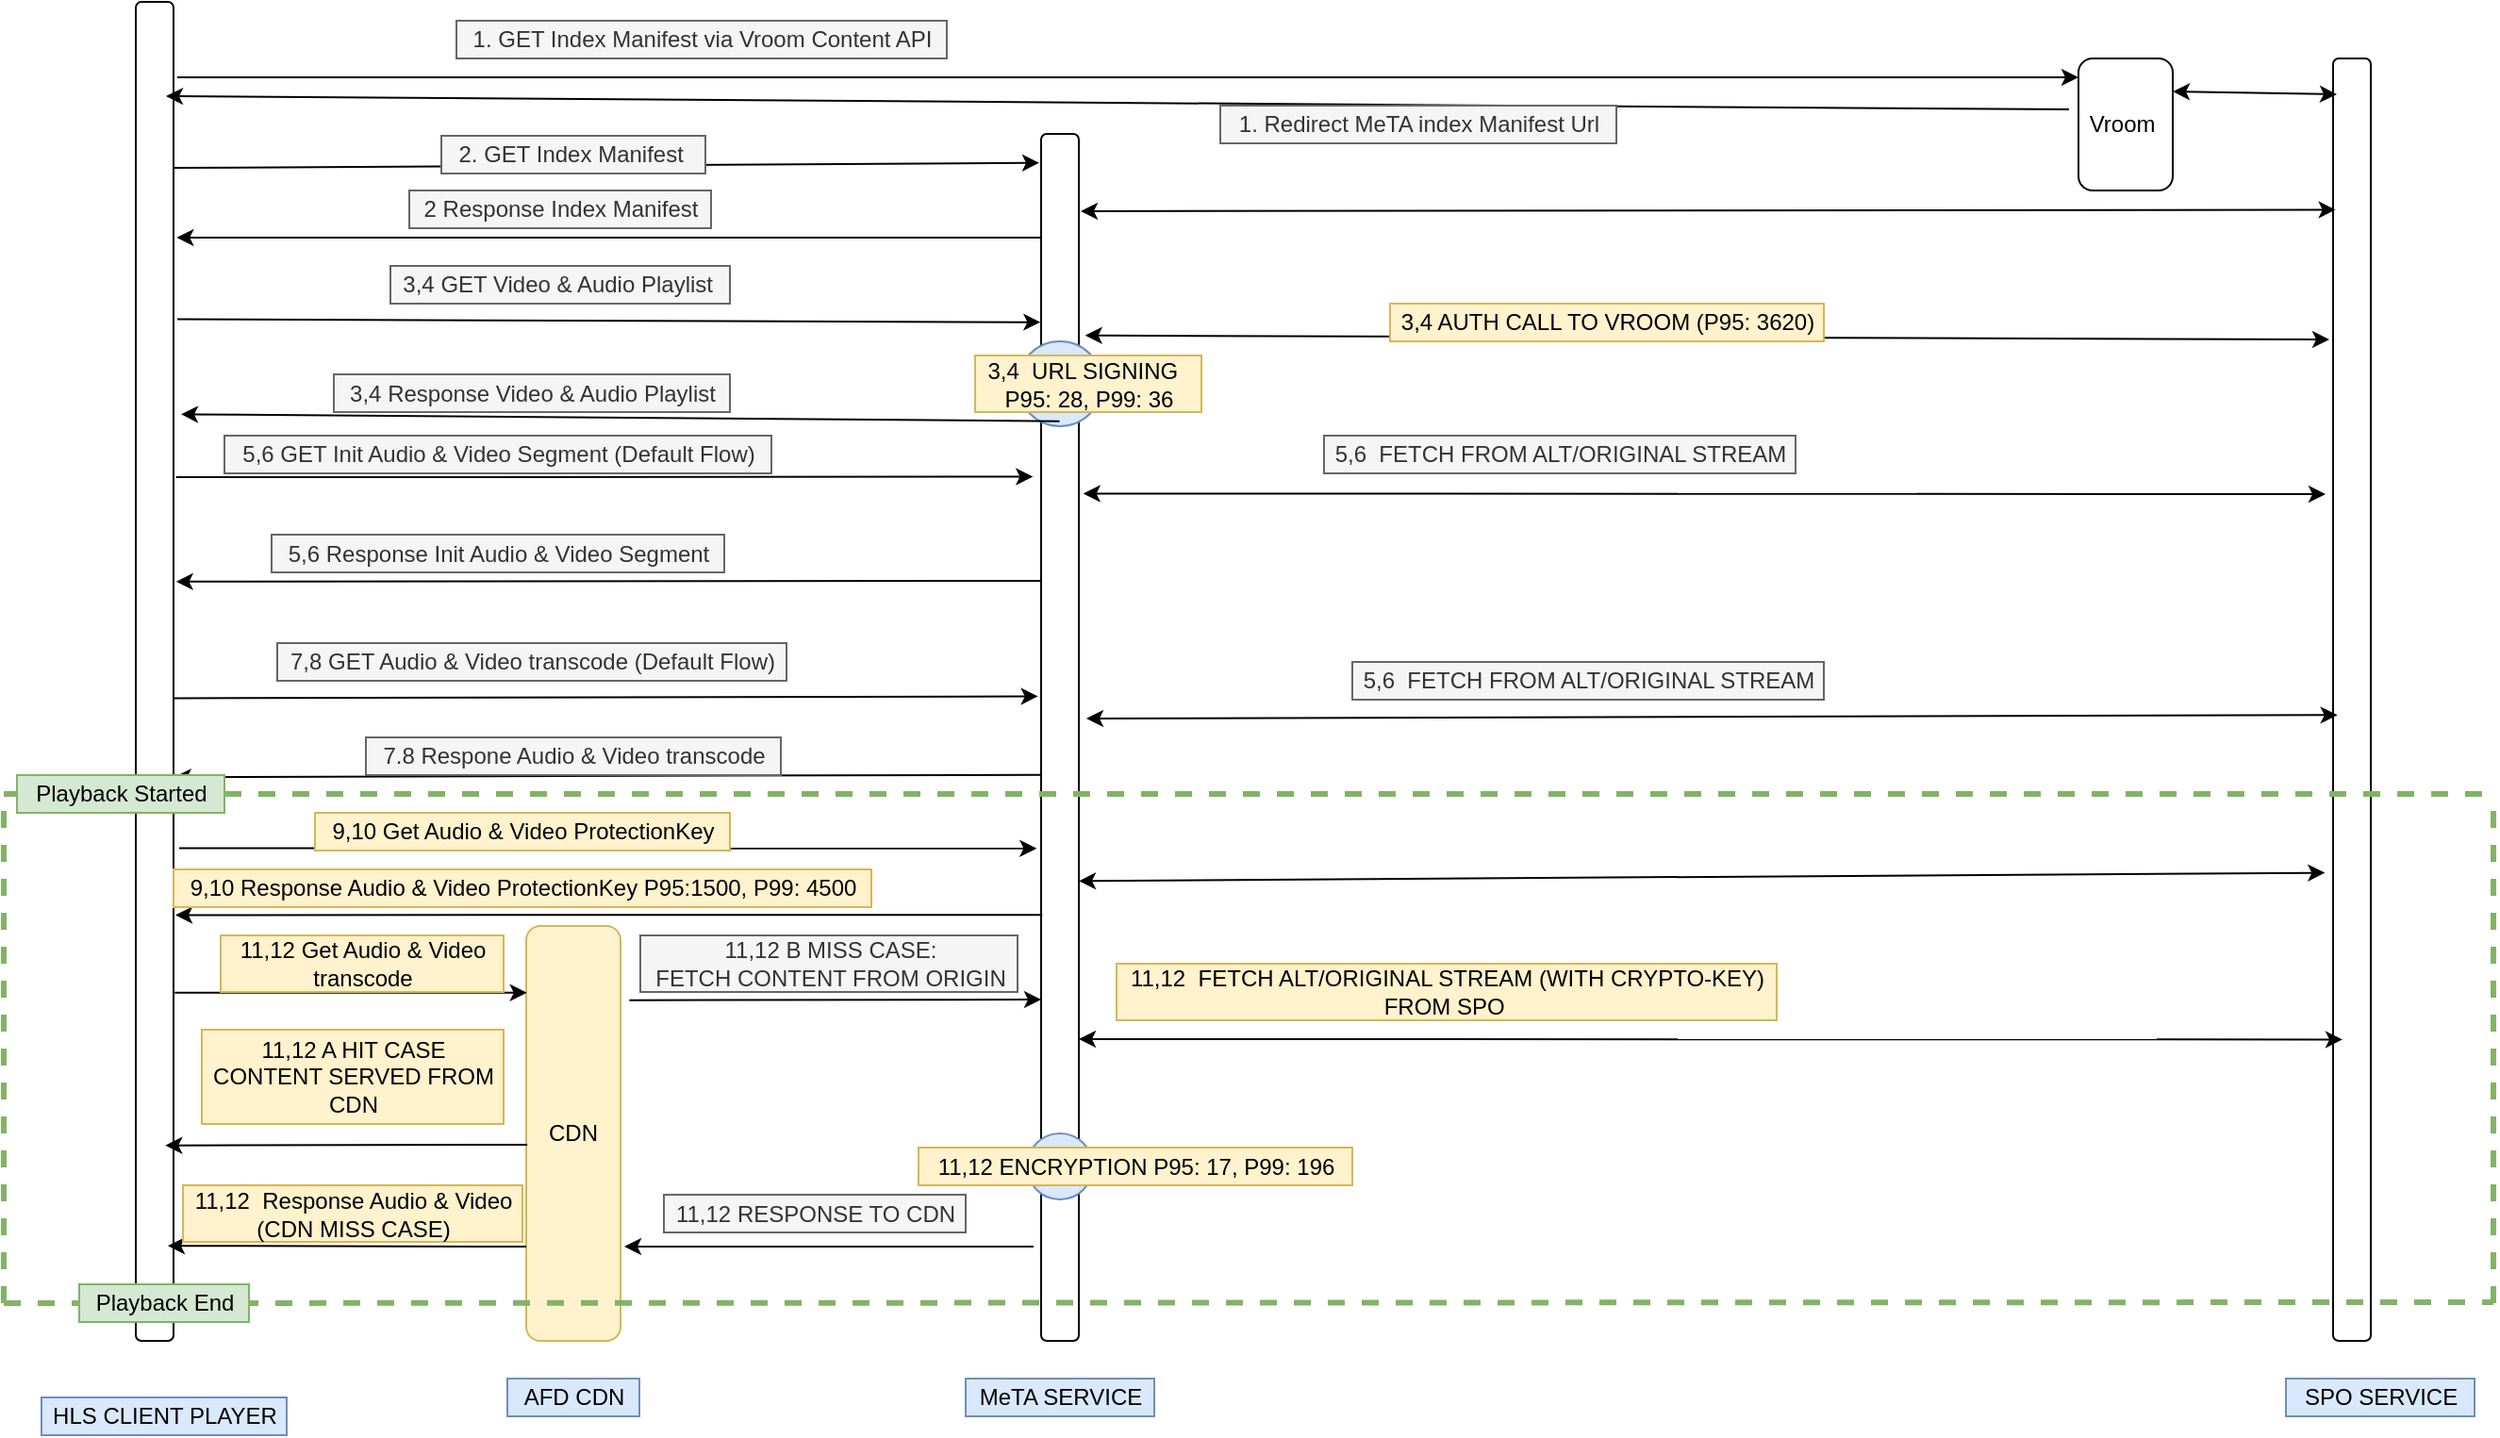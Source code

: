 <mxfile version="14.4.3" type="github"><diagram id="vMYTdDhBlaslFHV7eie7" name="Page-1"><mxGraphModel dx="782" dy="1479" grid="1" gridSize="10" guides="1" tooltips="1" connect="1" arrows="1" fold="1" page="1" pageScale="1" pageWidth="850" pageHeight="1100" math="0" shadow="0"><root><mxCell id="0"/><mxCell id="1" parent="0"/><mxCell id="3xbs1KLySd6zEUoxScLz-1" value="" style="rounded=1;whiteSpace=wrap;html=1;" parent="1" vertex="1"><mxGeometry x="100" y="-350" width="20" height="710" as="geometry"/></mxCell><mxCell id="3xbs1KLySd6zEUoxScLz-2" value="&lt;span style=&quot;color: rgba(0 , 0 , 0 , 0) ; font-family: monospace ; font-size: 0px&quot;&gt;%3CmxGraphModel%3E%3Croot%3E%3CmxCell%20id%3D%220%22%2F%3E%3CmxCell%20id%3D%221%22%20parent%3D%220%22%2F%3E%3CmxCell%20id%3D%222%22%20value%3D%223.4%20ENCRYPTION%20(DEFAULT%20MODE)%20P95%3A%2017%2C%20P99%3A%20196%22%20style%3D%22text%3Bhtml%3D1%3Balign%3Dcenter%3BverticalAlign%3Dmiddle%3Bresizable%3D0%3Bpoints%3D%5B%5D%3Bautosize%3D1%3BstrokeColor%3D%2382b366%3BfillColor%3D%23FF6666%3B%22%20vertex%3D%221%22%20parent%3D%221%22%3E%3CmxGeometry%20x%3D%22540%22%20y%3D%2290%22%20width%3D%22320%22%20height%3D%2220%22%20as%3D%22geometry%22%2F%3E%3C%2FmxCell%3E%3C%2Froot%3E%3C%2FmxGraphModel%3E&lt;/span&gt;" style="rounded=1;whiteSpace=wrap;html=1;" parent="1" vertex="1"><mxGeometry x="580" y="-280" width="20" height="640" as="geometry"/></mxCell><mxCell id="3xbs1KLySd6zEUoxScLz-3" value="" style="rounded=1;whiteSpace=wrap;html=1;" parent="1" vertex="1"><mxGeometry x="1265" y="-320" width="20" height="680" as="geometry"/></mxCell><mxCell id="3xbs1KLySd6zEUoxScLz-11" value="" style="endArrow=classic;html=1;entryX=-0.05;entryY=0.024;entryDx=0;entryDy=0;exitX=1;exitY=0.124;exitDx=0;exitDy=0;exitPerimeter=0;entryPerimeter=0;" parent="1" target="3xbs1KLySd6zEUoxScLz-2" edge="1" source="3xbs1KLySd6zEUoxScLz-1"><mxGeometry width="50" height="50" relative="1" as="geometry"><mxPoint x="130" y="-262" as="sourcePoint"/><mxPoint x="490" y="-262.5" as="targetPoint"/></mxGeometry></mxCell><mxCell id="3xbs1KLySd6zEUoxScLz-12" value="2. GET Index Manifest&amp;nbsp;" style="text;html=1;align=center;verticalAlign=middle;resizable=0;points=[];autosize=1;fillColor=#f5f5f5;strokeColor=#666666;fontColor=#333333;" parent="1" vertex="1"><mxGeometry x="262" y="-279" width="140" height="20" as="geometry"/></mxCell><mxCell id="3xbs1KLySd6zEUoxScLz-13" value="" style="endArrow=classic;startArrow=classic;html=1;exitX=1.05;exitY=0.064;exitDx=0;exitDy=0;exitPerimeter=0;entryX=0.067;entryY=0.118;entryDx=0;entryDy=0;entryPerimeter=0;" parent="1" source="3xbs1KLySd6zEUoxScLz-2" target="3xbs1KLySd6zEUoxScLz-3" edge="1"><mxGeometry width="50" height="50" relative="1" as="geometry"><mxPoint x="630" y="-240" as="sourcePoint"/><mxPoint x="1250" y="-240" as="targetPoint"/><Array as="points"/></mxGeometry></mxCell><mxCell id="3xbs1KLySd6zEUoxScLz-14" value="" style="endArrow=classic;html=1;entryX=1.083;entryY=0.176;entryDx=0;entryDy=0;entryPerimeter=0;" parent="1" target="3xbs1KLySd6zEUoxScLz-1" edge="1"><mxGeometry width="50" height="50" relative="1" as="geometry"><mxPoint x="580" y="-225" as="sourcePoint"/><mxPoint x="150" y="-228" as="targetPoint"/></mxGeometry></mxCell><mxCell id="3xbs1KLySd6zEUoxScLz-15" value="2 Response Index Manifest" style="text;html=1;align=center;verticalAlign=middle;resizable=0;points=[];autosize=1;fillColor=#f5f5f5;strokeColor=#666666;fontColor=#333333;" parent="1" vertex="1"><mxGeometry x="245" y="-250" width="160" height="20" as="geometry"/></mxCell><mxCell id="3xbs1KLySd6zEUoxScLz-16" value="" style="endArrow=classic;html=1;exitX=1.1;exitY=0.237;exitDx=0;exitDy=0;exitPerimeter=0;entryX=-0.017;entryY=0.156;entryDx=0;entryDy=0;entryPerimeter=0;" parent="1" source="3xbs1KLySd6zEUoxScLz-1" edge="1" target="3xbs1KLySd6zEUoxScLz-2"><mxGeometry width="50" height="50" relative="1" as="geometry"><mxPoint x="140" y="-182" as="sourcePoint"/><mxPoint x="560" y="-182" as="targetPoint"/></mxGeometry></mxCell><mxCell id="3xbs1KLySd6zEUoxScLz-18" value="3,4 GET Video &amp;amp; Audio Playlist&amp;nbsp;" style="text;html=1;align=center;verticalAlign=middle;resizable=0;points=[];autosize=1;fillColor=#f5f5f5;strokeColor=#666666;fontColor=#333333;" parent="1" vertex="1"><mxGeometry x="235" y="-210" width="180" height="20" as="geometry"/></mxCell><mxCell id="3xbs1KLySd6zEUoxScLz-19" value="" style="endArrow=classic;startArrow=classic;html=1;exitX=1.167;exitY=0.167;exitDx=0;exitDy=0;exitPerimeter=0;" parent="1" source="3xbs1KLySd6zEUoxScLz-2" edge="1"><mxGeometry width="50" height="50" relative="1" as="geometry"><mxPoint x="620" y="-171" as="sourcePoint"/><mxPoint x="1263" y="-171" as="targetPoint"/></mxGeometry></mxCell><mxCell id="3xbs1KLySd6zEUoxScLz-20" value="3,4 AUTH CALL TO VROOM (P95: 3620)" style="text;html=1;align=center;verticalAlign=middle;resizable=0;points=[];autosize=1;strokeColor=#d6b656;fillColor=#fff2cc;" parent="1" vertex="1"><mxGeometry x="765" y="-190" width="230" height="20" as="geometry"/></mxCell><mxCell id="3xbs1KLySd6zEUoxScLz-27" value="" style="ellipse;whiteSpace=wrap;html=1;aspect=fixed;fillColor=#dae8fc;strokeColor=#6c8ebf;" parent="1" vertex="1"><mxGeometry x="567.5" y="-170" width="45" height="45" as="geometry"/></mxCell><mxCell id="3xbs1KLySd6zEUoxScLz-28" value="3,4&amp;nbsp; URL SIGNING&amp;nbsp;&amp;nbsp;&lt;br&gt;P95: 28, P99: 36" style="text;html=1;align=center;verticalAlign=middle;resizable=0;points=[];autosize=1;strokeColor=#d6b656;fillColor=#fff2cc;" parent="1" vertex="1"><mxGeometry x="545" y="-162.5" width="120" height="30" as="geometry"/></mxCell><mxCell id="3xbs1KLySd6zEUoxScLz-30" value="3,4 Response Video &amp;amp; Audio Playlist&lt;br&gt;" style="text;html=1;align=center;verticalAlign=middle;resizable=0;points=[];autosize=1;fillColor=#f5f5f5;strokeColor=#666666;fontColor=#333333;" parent="1" vertex="1"><mxGeometry x="205" y="-152.5" width="210" height="20" as="geometry"/></mxCell><mxCell id="3xbs1KLySd6zEUoxScLz-67" value="" style="endArrow=classic;html=1;exitX=-0.1;exitY=0.386;exitDx=0;exitDy=0;exitPerimeter=0;" parent="1" source="BYCbOS0FEEhGUaiiPkb2-87" edge="1"><mxGeometry width="50" height="50" relative="1" as="geometry"><mxPoint x="582" y="-227" as="sourcePoint"/><mxPoint x="116" y="-300" as="targetPoint"/></mxGeometry></mxCell><mxCell id="3xbs1KLySd6zEUoxScLz-75" value="" style="endArrow=classic;html=1;exitX=1.067;exitY=0.355;exitDx=0;exitDy=0;exitPerimeter=0;entryX=-0.217;entryY=0.284;entryDx=0;entryDy=0;entryPerimeter=0;" parent="1" source="3xbs1KLySd6zEUoxScLz-1" target="3xbs1KLySd6zEUoxScLz-2" edge="1"><mxGeometry width="50" height="50" relative="1" as="geometry"><mxPoint x="140" y="-99" as="sourcePoint"/><mxPoint x="560" y="-99" as="targetPoint"/><Array as="points"/></mxGeometry></mxCell><mxCell id="3xbs1KLySd6zEUoxScLz-82" value="" style="endArrow=classic;startArrow=classic;html=1;exitX=1.117;exitY=0.298;exitDx=0;exitDy=0;exitPerimeter=0;" parent="1" source="3xbs1KLySd6zEUoxScLz-2" edge="1"><mxGeometry width="50" height="50" relative="1" as="geometry"><mxPoint x="620" y="-89" as="sourcePoint"/><mxPoint x="1261" y="-89" as="targetPoint"/><Array as="points"/></mxGeometry></mxCell><mxCell id="BYCbOS0FEEhGUaiiPkb2-1" value="5,6 GET Init Audio &amp;amp; Video Segment (Default Flow)" style="text;html=1;align=center;verticalAlign=middle;resizable=0;points=[];autosize=1;fillColor=#f5f5f5;strokeColor=#666666;fontColor=#333333;" vertex="1" parent="1"><mxGeometry x="147" y="-120" width="290" height="20" as="geometry"/></mxCell><mxCell id="BYCbOS0FEEhGUaiiPkb2-10" value="" style="endArrow=classic;html=1;entryX=1.067;entryY=0.433;entryDx=0;entryDy=0;entryPerimeter=0;" edge="1" parent="1" target="3xbs1KLySd6zEUoxScLz-1"><mxGeometry width="50" height="50" relative="1" as="geometry"><mxPoint x="580" y="-43" as="sourcePoint"/><mxPoint x="150" y="-42" as="targetPoint"/></mxGeometry></mxCell><mxCell id="BYCbOS0FEEhGUaiiPkb2-11" value="5,6 Response Init Audio &amp;amp; Video Segment" style="text;html=1;align=center;verticalAlign=middle;resizable=0;points=[];autosize=1;fillColor=#f5f5f5;strokeColor=#666666;fontColor=#333333;" vertex="1" parent="1"><mxGeometry x="172" y="-67.5" width="240" height="20" as="geometry"/></mxCell><mxCell id="BYCbOS0FEEhGUaiiPkb2-14" value="" style="endArrow=classic;html=1;exitX=1;exitY=0.52;exitDx=0;exitDy=0;exitPerimeter=0;entryX=-0.083;entryY=0.466;entryDx=0;entryDy=0;entryPerimeter=0;" edge="1" parent="1" source="3xbs1KLySd6zEUoxScLz-1" target="3xbs1KLySd6zEUoxScLz-2"><mxGeometry width="50" height="50" relative="1" as="geometry"><mxPoint x="140" y="18" as="sourcePoint"/><mxPoint x="560" y="18" as="targetPoint"/></mxGeometry></mxCell><mxCell id="BYCbOS0FEEhGUaiiPkb2-15" value="7,8 GET Audio &amp;amp; Video transcode (Default Flow)" style="text;html=1;align=center;verticalAlign=middle;resizable=0;points=[];autosize=1;fillColor=#f5f5f5;strokeColor=#666666;fontColor=#333333;" vertex="1" parent="1"><mxGeometry x="175" y="-10" width="270" height="20" as="geometry"/></mxCell><mxCell id="BYCbOS0FEEhGUaiiPkb2-16" value="" style="endArrow=classic;startArrow=classic;html=1;entryX=0.117;entryY=0.512;entryDx=0;entryDy=0;entryPerimeter=0;" edge="1" parent="1" target="3xbs1KLySd6zEUoxScLz-3"><mxGeometry width="50" height="50" relative="1" as="geometry"><mxPoint x="604" y="30" as="sourcePoint"/><mxPoint x="1250" y="30" as="targetPoint"/></mxGeometry></mxCell><mxCell id="BYCbOS0FEEhGUaiiPkb2-17" value="" style="endArrow=classic;html=1;entryX=1.017;entryY=0.579;entryDx=0;entryDy=0;entryPerimeter=0;exitX=0.017;exitY=0.531;exitDx=0;exitDy=0;exitPerimeter=0;" edge="1" parent="1" source="3xbs1KLySd6zEUoxScLz-2" target="3xbs1KLySd6zEUoxScLz-1"><mxGeometry width="50" height="50" relative="1" as="geometry"><mxPoint x="570" y="61" as="sourcePoint"/><mxPoint x="150" y="62" as="targetPoint"/></mxGeometry></mxCell><mxCell id="BYCbOS0FEEhGUaiiPkb2-18" value="7.8 Respone Audio &amp;amp; Video transcode" style="text;html=1;align=center;verticalAlign=middle;resizable=0;points=[];autosize=1;fillColor=#f5f5f5;strokeColor=#666666;fontColor=#333333;" vertex="1" parent="1"><mxGeometry x="222" y="40" width="220" height="20" as="geometry"/></mxCell><mxCell id="BYCbOS0FEEhGUaiiPkb2-43" value="" style="endArrow=classic;html=1;exitX=1.15;exitY=0.632;exitDx=0;exitDy=0;exitPerimeter=0;entryX=-0.117;entryY=0.592;entryDx=0;entryDy=0;entryPerimeter=0;" edge="1" parent="1" source="3xbs1KLySd6zEUoxScLz-1" target="3xbs1KLySd6zEUoxScLz-2"><mxGeometry width="50" height="50" relative="1" as="geometry"><mxPoint x="140" y="100" as="sourcePoint"/><mxPoint x="560" y="100" as="targetPoint"/></mxGeometry></mxCell><mxCell id="BYCbOS0FEEhGUaiiPkb2-45" value="9,10 Get Audio &amp;amp; Video ProtectionKey" style="text;html=1;align=center;verticalAlign=middle;resizable=0;points=[];autosize=1;fillColor=#fff2cc;strokeColor=#d6b656;" vertex="1" parent="1"><mxGeometry x="195" y="80" width="220" height="20" as="geometry"/></mxCell><mxCell id="BYCbOS0FEEhGUaiiPkb2-47" value="" style="endArrow=classic;startArrow=classic;html=1;exitX=-0.217;exitY=0.635;exitDx=0;exitDy=0;exitPerimeter=0;entryX=1;entryY=0.619;entryDx=0;entryDy=0;entryPerimeter=0;" edge="1" parent="1" source="3xbs1KLySd6zEUoxScLz-3" target="3xbs1KLySd6zEUoxScLz-2"><mxGeometry width="50" height="50" relative="1" as="geometry"><mxPoint x="1250" y="113" as="sourcePoint"/><mxPoint x="620" y="113" as="targetPoint"/></mxGeometry></mxCell><mxCell id="BYCbOS0FEEhGUaiiPkb2-48" value="" style="endArrow=classic;html=1;entryX=1.05;entryY=0.682;entryDx=0;entryDy=0;entryPerimeter=0;exitX=0.033;exitY=0.647;exitDx=0;exitDy=0;exitPerimeter=0;" edge="1" parent="1" source="3xbs1KLySd6zEUoxScLz-2" target="3xbs1KLySd6zEUoxScLz-1"><mxGeometry width="50" height="50" relative="1" as="geometry"><mxPoint x="570" y="134" as="sourcePoint"/><mxPoint x="140" y="134" as="targetPoint"/></mxGeometry></mxCell><mxCell id="BYCbOS0FEEhGUaiiPkb2-49" value="9,10 Response Audio &amp;amp; Video ProtectionKey P95:1500, P99: 4500" style="text;html=1;align=center;verticalAlign=middle;resizable=0;points=[];autosize=1;fillColor=#fff2cc;strokeColor=#d6b656;" vertex="1" parent="1"><mxGeometry x="120" y="110" width="370" height="20" as="geometry"/></mxCell><mxCell id="BYCbOS0FEEhGUaiiPkb2-51" value="CDN" style="rounded=1;whiteSpace=wrap;html=1;fillColor=#fff2cc;strokeColor=#d6b656;" vertex="1" parent="1"><mxGeometry x="307" y="140" width="50" height="220" as="geometry"/></mxCell><mxCell id="BYCbOS0FEEhGUaiiPkb2-55" value="" style="endArrow=classic;html=1;exitX=0.373;exitY=1.161;exitDx=0;exitDy=0;exitPerimeter=0;entryX=1.2;entryY=0.308;entryDx=0;entryDy=0;entryPerimeter=0;" edge="1" parent="1" source="3xbs1KLySd6zEUoxScLz-28" target="3xbs1KLySd6zEUoxScLz-1"><mxGeometry width="50" height="50" relative="1" as="geometry"><mxPoint x="260" y="-140" as="sourcePoint"/><mxPoint x="310" y="-190" as="targetPoint"/></mxGeometry></mxCell><mxCell id="BYCbOS0FEEhGUaiiPkb2-58" value="" style="endArrow=classic;html=1;exitX=1.033;exitY=0.74;exitDx=0;exitDy=0;exitPerimeter=0;entryX=0.007;entryY=0.161;entryDx=0;entryDy=0;entryPerimeter=0;" edge="1" parent="1" source="3xbs1KLySd6zEUoxScLz-1" target="BYCbOS0FEEhGUaiiPkb2-51"><mxGeometry width="50" height="50" relative="1" as="geometry"><mxPoint x="280" y="200" as="sourcePoint"/><mxPoint x="330" y="150" as="targetPoint"/></mxGeometry></mxCell><mxCell id="BYCbOS0FEEhGUaiiPkb2-59" value="11,12 Get Audio &amp;amp; Video &lt;br&gt;transcode" style="text;html=1;align=center;verticalAlign=middle;resizable=0;points=[];autosize=1;fillColor=#fff2cc;strokeColor=#d6b656;" vertex="1" parent="1"><mxGeometry x="145" y="145" width="150" height="30" as="geometry"/></mxCell><mxCell id="BYCbOS0FEEhGUaiiPkb2-61" value="" style="endArrow=classic;html=1;exitX=1.093;exitY=0.179;exitDx=0;exitDy=0;exitPerimeter=0;" edge="1" parent="1" source="BYCbOS0FEEhGUaiiPkb2-51"><mxGeometry width="50" height="50" relative="1" as="geometry"><mxPoint x="340" y="200" as="sourcePoint"/><mxPoint x="580" y="179" as="targetPoint"/></mxGeometry></mxCell><mxCell id="BYCbOS0FEEhGUaiiPkb2-62" value="11,12 B MISS CASE: &lt;br&gt;FETCH CONTENT FROM ORIGIN" style="text;html=1;align=center;verticalAlign=middle;resizable=0;points=[];autosize=1;fillColor=#f5f5f5;strokeColor=#666666;fontColor=#333333;" vertex="1" parent="1"><mxGeometry x="367.5" y="145" width="200" height="30" as="geometry"/></mxCell><mxCell id="BYCbOS0FEEhGUaiiPkb2-63" value="11,12&amp;nbsp; FETCH ALT/ORIGINAL STREAM (WITH CRYPTO-KEY)&lt;br&gt;FROM SPO&amp;nbsp;" style="text;html=1;align=center;verticalAlign=middle;resizable=0;points=[];autosize=1;strokeColor=#d6b656;fillColor=#fff2cc;" vertex="1" parent="1"><mxGeometry x="620" y="160" width="350" height="30" as="geometry"/></mxCell><mxCell id="BYCbOS0FEEhGUaiiPkb2-65" value="" style="endArrow=classic;startArrow=classic;html=1;exitX=1;exitY=0.75;exitDx=0;exitDy=0;entryX=0.25;entryY=0.765;entryDx=0;entryDy=0;entryPerimeter=0;" edge="1" parent="1" source="3xbs1KLySd6zEUoxScLz-2" target="3xbs1KLySd6zEUoxScLz-3"><mxGeometry width="50" height="50" relative="1" as="geometry"><mxPoint x="870" y="80" as="sourcePoint"/><mxPoint x="920" y="30" as="targetPoint"/></mxGeometry></mxCell><mxCell id="BYCbOS0FEEhGUaiiPkb2-66" value="11,12 A HIT CASE&lt;br&gt;CONTENT SERVED FROM&lt;br&gt;&amp;nbsp;CDN&amp;nbsp;" style="text;html=1;align=center;verticalAlign=middle;resizable=0;points=[];autosize=1;fillColor=#fff2cc;strokeColor=#d6b656;" vertex="1" parent="1"><mxGeometry x="135" y="195" width="160" height="50" as="geometry"/></mxCell><mxCell id="BYCbOS0FEEhGUaiiPkb2-68" value="" style="endArrow=classic;html=1;entryX=0.783;entryY=0.854;entryDx=0;entryDy=0;entryPerimeter=0;" edge="1" parent="1" target="3xbs1KLySd6zEUoxScLz-1"><mxGeometry width="50" height="50" relative="1" as="geometry"><mxPoint x="302" y="256" as="sourcePoint"/><mxPoint x="390" y="280" as="targetPoint"/><Array as="points"><mxPoint x="310" y="256"/></Array></mxGeometry></mxCell><mxCell id="BYCbOS0FEEhGUaiiPkb2-69" value="" style="ellipse;whiteSpace=wrap;html=1;aspect=fixed;fillColor=#dae8fc;strokeColor=#6c8ebf;" vertex="1" parent="1"><mxGeometry x="572.5" y="250" width="35" height="35" as="geometry"/></mxCell><mxCell id="BYCbOS0FEEhGUaiiPkb2-70" value="11,12 ENCRYPTION P95: 17, P99: 196" style="text;html=1;align=center;verticalAlign=middle;resizable=0;points=[];autosize=1;strokeColor=#d6b656;fillColor=#fff2cc;" vertex="1" parent="1"><mxGeometry x="515" y="257.5" width="230" height="20" as="geometry"/></mxCell><mxCell id="BYCbOS0FEEhGUaiiPkb2-71" value="" style="endArrow=classic;html=1;entryX=0.85;entryY=0.929;entryDx=0;entryDy=0;entryPerimeter=0;" edge="1" parent="1" target="3xbs1KLySd6zEUoxScLz-1"><mxGeometry width="50" height="50" relative="1" as="geometry"><mxPoint x="307" y="310" as="sourcePoint"/><mxPoint x="430" y="190" as="targetPoint"/></mxGeometry></mxCell><mxCell id="BYCbOS0FEEhGUaiiPkb2-72" value="11,12&amp;nbsp; Response Audio &amp;amp; Video&lt;br&gt;(CDN MISS CASE)" style="text;html=1;align=center;verticalAlign=middle;resizable=0;points=[];autosize=1;fillColor=#fff2cc;strokeColor=#d6b656;" vertex="1" parent="1"><mxGeometry x="125" y="277.5" width="180" height="30" as="geometry"/></mxCell><mxCell id="BYCbOS0FEEhGUaiiPkb2-73" value="" style="endArrow=classic;html=1;" edge="1" parent="1"><mxGeometry width="50" height="50" relative="1" as="geometry"><mxPoint x="576" y="310" as="sourcePoint"/><mxPoint x="359" y="310" as="targetPoint"/><Array as="points"><mxPoint x="359" y="310"/></Array></mxGeometry></mxCell><mxCell id="BYCbOS0FEEhGUaiiPkb2-74" value="11,12 RESPONSE TO CDN" style="text;html=1;align=center;verticalAlign=middle;resizable=0;points=[];autosize=1;fillColor=#f5f5f5;strokeColor=#666666;fontColor=#333333;" vertex="1" parent="1"><mxGeometry x="380" y="282.5" width="160" height="20" as="geometry"/></mxCell><mxCell id="BYCbOS0FEEhGUaiiPkb2-75" value="HLS CLIENT PLAYER" style="text;html=1;align=center;verticalAlign=middle;resizable=0;points=[];autosize=1;fillColor=#dae8fc;strokeColor=#6c8ebf;" vertex="1" parent="1"><mxGeometry x="50" y="390" width="130" height="20" as="geometry"/></mxCell><mxCell id="BYCbOS0FEEhGUaiiPkb2-76" value="AFD CDN" style="text;html=1;align=center;verticalAlign=middle;resizable=0;points=[];autosize=1;strokeColor=#6c8ebf;fillColor=#dae8fc;" vertex="1" parent="1"><mxGeometry x="297" y="380" width="70" height="20" as="geometry"/></mxCell><mxCell id="BYCbOS0FEEhGUaiiPkb2-77" value="MeTA SERVICE&lt;br&gt;" style="text;html=1;align=center;verticalAlign=middle;resizable=0;points=[];autosize=1;strokeColor=#6c8ebf;fillColor=#dae8fc;" vertex="1" parent="1"><mxGeometry x="540" y="380" width="100" height="20" as="geometry"/></mxCell><mxCell id="BYCbOS0FEEhGUaiiPkb2-78" value="SPO SERVICE" style="text;html=1;align=center;verticalAlign=middle;resizable=0;points=[];autosize=1;strokeColor=#6c8ebf;fillColor=#dae8fc;" vertex="1" parent="1"><mxGeometry x="1240" y="380" width="100" height="20" as="geometry"/></mxCell><mxCell id="BYCbOS0FEEhGUaiiPkb2-79" value="" style="endArrow=none;dashed=1;html=1;fillColor=#d5e8d4;strokeColor=#82b366;strokeWidth=3;" edge="1" parent="1" source="BYCbOS0FEEhGUaiiPkb2-85"><mxGeometry width="50" height="50" relative="1" as="geometry"><mxPoint x="30" y="70" as="sourcePoint"/><mxPoint x="1350" y="70" as="targetPoint"/></mxGeometry></mxCell><mxCell id="BYCbOS0FEEhGUaiiPkb2-80" value="" style="endArrow=none;dashed=1;html=1;fillColor=#d5e8d4;strokeColor=#82b366;strokeWidth=3;" edge="1" parent="1"><mxGeometry width="50" height="50" relative="1" as="geometry"><mxPoint x="1350" y="340" as="sourcePoint"/><mxPoint x="1350" y="70" as="targetPoint"/></mxGeometry></mxCell><mxCell id="BYCbOS0FEEhGUaiiPkb2-81" value="" style="endArrow=none;dashed=1;html=1;fillColor=#d5e8d4;strokeColor=#82b366;strokeWidth=3;" edge="1" parent="1"><mxGeometry width="50" height="50" relative="1" as="geometry"><mxPoint x="30" y="340" as="sourcePoint"/><mxPoint x="30" y="70" as="targetPoint"/></mxGeometry></mxCell><mxCell id="BYCbOS0FEEhGUaiiPkb2-82" value="" style="endArrow=none;dashed=1;html=1;fillColor=#d5e8d4;strokeColor=#82b366;strokeWidth=3;" edge="1" parent="1"><mxGeometry width="50" height="50" relative="1" as="geometry"><mxPoint x="30" y="340" as="sourcePoint"/><mxPoint x="1350" y="339.5" as="targetPoint"/></mxGeometry></mxCell><mxCell id="BYCbOS0FEEhGUaiiPkb2-83" value="Playback End" style="text;html=1;align=center;verticalAlign=middle;resizable=0;points=[];autosize=1;fillColor=#d5e8d4;strokeColor=#82b366;" vertex="1" parent="1"><mxGeometry x="70" y="330" width="90" height="20" as="geometry"/></mxCell><mxCell id="BYCbOS0FEEhGUaiiPkb2-85" value="Playback Started" style="text;html=1;align=center;verticalAlign=middle;resizable=0;points=[];autosize=1;fillColor=#d5e8d4;strokeColor=#82b366;" vertex="1" parent="1"><mxGeometry x="37" y="60" width="110" height="20" as="geometry"/></mxCell><mxCell id="BYCbOS0FEEhGUaiiPkb2-86" value="" style="endArrow=none;dashed=1;html=1;fillColor=#d5e8d4;strokeColor=#82b366;strokeWidth=3;" edge="1" parent="1" target="BYCbOS0FEEhGUaiiPkb2-85"><mxGeometry width="50" height="50" relative="1" as="geometry"><mxPoint x="30" y="70" as="sourcePoint"/><mxPoint x="1360" y="70" as="targetPoint"/></mxGeometry></mxCell><mxCell id="BYCbOS0FEEhGUaiiPkb2-87" value="Vroom&amp;nbsp;" style="rounded=1;whiteSpace=wrap;html=1;" vertex="1" parent="1"><mxGeometry x="1130" y="-320" width="50" height="70" as="geometry"/></mxCell><mxCell id="BYCbOS0FEEhGUaiiPkb2-88" value="" style="endArrow=classic;html=1;entryX=0;entryY=0.143;entryDx=0;entryDy=0;entryPerimeter=0;" edge="1" parent="1" target="BYCbOS0FEEhGUaiiPkb2-87"><mxGeometry width="50" height="50" relative="1" as="geometry"><mxPoint x="122" y="-310" as="sourcePoint"/><mxPoint x="580.34" y="-263.36" as="targetPoint"/></mxGeometry></mxCell><mxCell id="BYCbOS0FEEhGUaiiPkb2-89" value="" style="endArrow=classic;startArrow=classic;html=1;entryX=0.1;entryY=0.028;entryDx=0;entryDy=0;entryPerimeter=0;exitX=1;exitY=0.25;exitDx=0;exitDy=0;" edge="1" parent="1" source="BYCbOS0FEEhGUaiiPkb2-87" target="3xbs1KLySd6zEUoxScLz-3"><mxGeometry width="50" height="50" relative="1" as="geometry"><mxPoint x="520" y="-180" as="sourcePoint"/><mxPoint x="570" y="-230" as="targetPoint"/></mxGeometry></mxCell><mxCell id="BYCbOS0FEEhGUaiiPkb2-90" value="5,6&amp;nbsp; FETCH FROM ALT/ORIGINAL STREAM" style="text;html=1;align=center;verticalAlign=middle;resizable=0;points=[];autosize=1;strokeColor=#666666;fillColor=#f5f5f5;fontColor=#333333;" vertex="1" parent="1"><mxGeometry x="730" y="-120" width="250" height="20" as="geometry"/></mxCell><mxCell id="BYCbOS0FEEhGUaiiPkb2-92" value="5,6&amp;nbsp; FETCH FROM ALT/ORIGINAL STREAM" style="text;html=1;align=center;verticalAlign=middle;resizable=0;points=[];autosize=1;strokeColor=#666666;fillColor=#f5f5f5;fontColor=#333333;" vertex="1" parent="1"><mxGeometry x="745" width="250" height="20" as="geometry"/></mxCell><mxCell id="BYCbOS0FEEhGUaiiPkb2-93" value="1. GET Index Manifest via Vroom Content API" style="text;html=1;align=center;verticalAlign=middle;resizable=0;points=[];autosize=1;fillColor=#f5f5f5;strokeColor=#666666;fontColor=#333333;" vertex="1" parent="1"><mxGeometry x="270" y="-340" width="260" height="20" as="geometry"/></mxCell><mxCell id="BYCbOS0FEEhGUaiiPkb2-94" value="1. Redirect MeTA index Manifest Url" style="text;html=1;align=center;verticalAlign=middle;resizable=0;points=[];autosize=1;fillColor=#f5f5f5;strokeColor=#666666;fontColor=#333333;" vertex="1" parent="1"><mxGeometry x="675" y="-295" width="210" height="20" as="geometry"/></mxCell></root></mxGraphModel></diagram></mxfile>